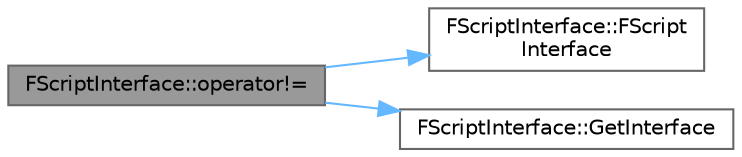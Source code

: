 digraph "FScriptInterface::operator!="
{
 // INTERACTIVE_SVG=YES
 // LATEX_PDF_SIZE
  bgcolor="transparent";
  edge [fontname=Helvetica,fontsize=10,labelfontname=Helvetica,labelfontsize=10];
  node [fontname=Helvetica,fontsize=10,shape=box,height=0.2,width=0.4];
  rankdir="LR";
  Node1 [id="Node000001",label="FScriptInterface::operator!=",height=0.2,width=0.4,color="gray40", fillcolor="grey60", style="filled", fontcolor="black",tooltip=" "];
  Node1 -> Node2 [id="edge1_Node000001_Node000002",color="steelblue1",style="solid",tooltip=" "];
  Node2 [id="Node000002",label="FScriptInterface::FScript\lInterface",height=0.2,width=0.4,color="grey40", fillcolor="white", style="filled",URL="$de/dd5/classFScriptInterface.html#a700e5c44c9a2386a405eb285a0588942",tooltip="Default constructor."];
  Node1 -> Node3 [id="edge2_Node000001_Node000003",color="steelblue1",style="solid",tooltip=" "];
  Node3 [id="Node000003",label="FScriptInterface::GetInterface",height=0.2,width=0.4,color="grey40", fillcolor="white", style="filled",URL="$de/dd5/classFScriptInterface.html#acb0aa1f64a0afbc97d57e97dff721376",tooltip="Returns the pointer to the native interface if it is valid."];
}
